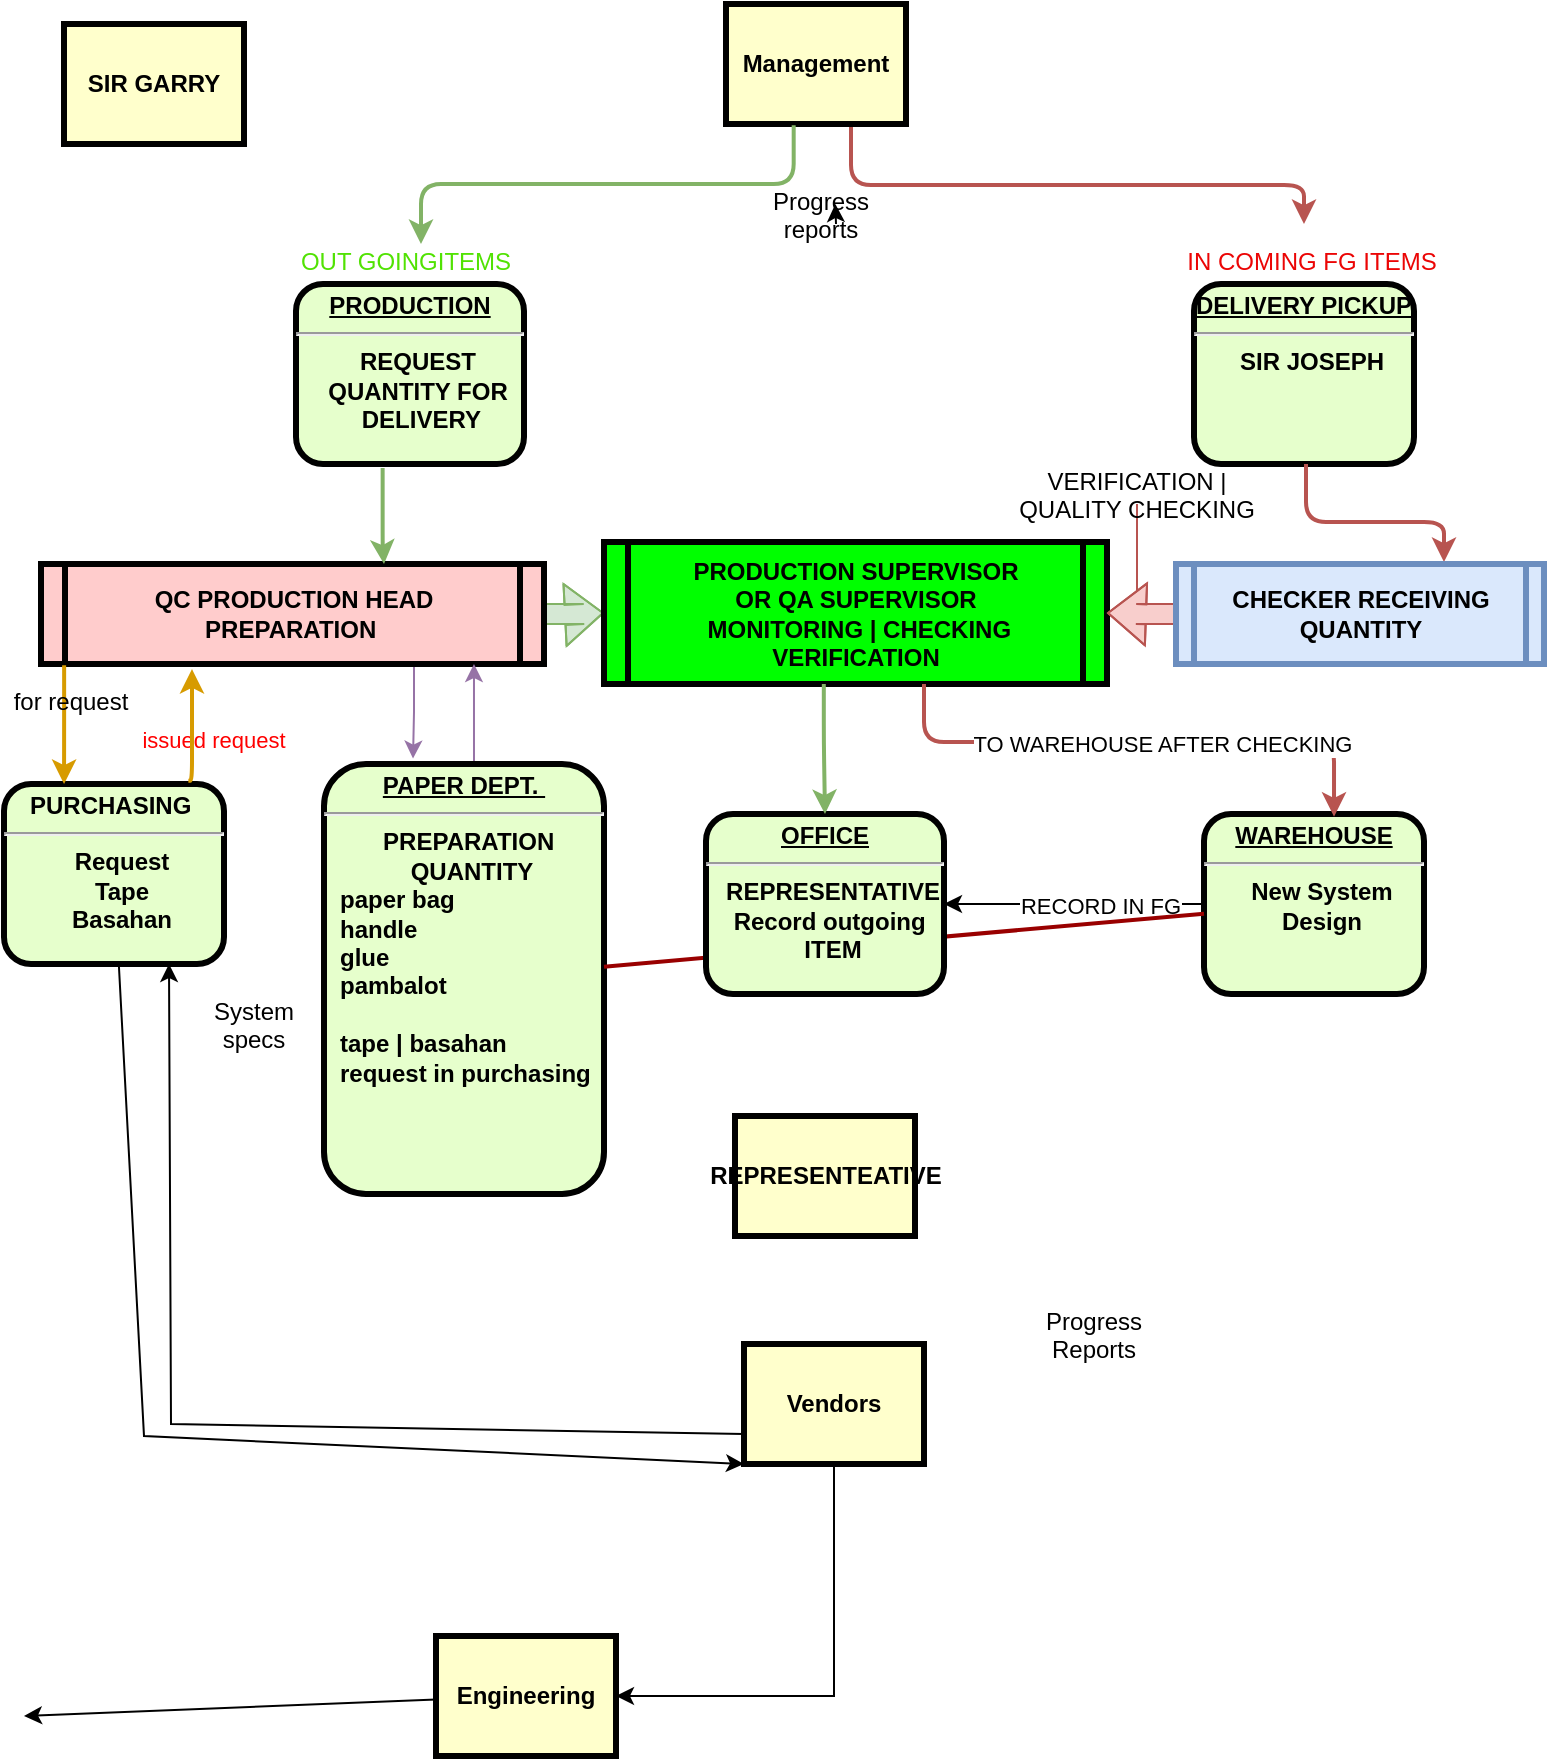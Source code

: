 <mxfile version="21.6.7" type="github">
  <diagram name="Page-1" id="c7558073-3199-34d8-9f00-42111426c3f3">
    <mxGraphModel dx="1780" dy="962" grid="1" gridSize="10" guides="1" tooltips="1" connect="1" arrows="1" fold="1" page="1" pageScale="1" pageWidth="826" pageHeight="1169" background="none" math="0" shadow="0">
      <root>
        <mxCell id="0" />
        <mxCell id="1" parent="0" />
        <mxCell id="2" value="&lt;p style=&quot;margin: 0px; margin-top: 4px; text-align: center; text-decoration: underline;&quot;&gt;&lt;strong&gt;PRODUCTION&lt;br&gt;&lt;/strong&gt;&lt;/p&gt;&lt;hr&gt;&lt;p style=&quot;margin: 0px; margin-left: 8px;&quot;&gt;REQUEST&lt;/p&gt;&lt;p style=&quot;margin: 0px; margin-left: 8px;&quot;&gt;QUANTITY FOR&lt;/p&gt;&lt;p style=&quot;margin: 0px; margin-left: 8px;&quot;&gt;&amp;nbsp;DELIVERY&lt;/p&gt;" style="verticalAlign=middle;align=center;overflow=fill;fontSize=12;fontFamily=Helvetica;html=1;rounded=1;fontStyle=1;strokeWidth=3;fillColor=#E6FFCC" parent="1" vertex="1">
          <mxGeometry x="176" y="164" width="114" height="90" as="geometry" />
        </mxCell>
        <mxCell id="3" value="SIR GARRY" style="whiteSpace=wrap;align=center;verticalAlign=middle;fontStyle=1;strokeWidth=3;fillColor=#FFFFCC" parent="1" vertex="1">
          <mxGeometry x="60" y="34" width="90" height="60" as="geometry" />
        </mxCell>
        <mxCell id="P1de6zjuFpXmfByZqaUR-125" style="edgeStyle=orthogonalEdgeStyle;rounded=0;orthogonalLoop=1;jettySize=auto;html=1;entryX=0.319;entryY=-0.002;entryDx=0;entryDy=0;entryPerimeter=0;exitX=0.728;exitY=1.046;exitDx=0;exitDy=0;exitPerimeter=0;fillColor=#e1d5e7;strokeColor=#9673a6;" edge="1" parent="1">
          <mxGeometry relative="1" as="geometry">
            <mxPoint x="231.442" y="354.0" as="sourcePoint" />
            <mxPoint x="234.51" y="401.27" as="targetPoint" />
            <Array as="points">
              <mxPoint x="235" y="354" />
              <mxPoint x="235" y="378" />
              <mxPoint x="234" y="378" />
            </Array>
          </mxGeometry>
        </mxCell>
        <mxCell id="P1de6zjuFpXmfByZqaUR-131" style="edgeStyle=orthogonalEdgeStyle;rounded=0;orthogonalLoop=1;jettySize=auto;html=1;entryX=0;entryY=0.5;entryDx=0;entryDy=0;fillColor=#d5e8d4;strokeColor=#82b366;shape=flexArrow;" edge="1" parent="1" source="5" target="P1de6zjuFpXmfByZqaUR-117">
          <mxGeometry relative="1" as="geometry" />
        </mxCell>
        <mxCell id="5" value="QC PRODUCTION HEAD PREPARATION " style="shape=process;whiteSpace=wrap;align=center;verticalAlign=middle;size=0.048;fontStyle=1;strokeWidth=3;fillColor=#FFCCCC" parent="1" vertex="1">
          <mxGeometry x="48.5" y="304" width="251.5" height="50" as="geometry" />
        </mxCell>
        <mxCell id="8" value="&lt;p style=&quot;margin: 0px; margin-top: 4px; text-align: center; text-decoration: underline;&quot;&gt;&lt;strong&gt;DELIVERY PICKUP&lt;/strong&gt;&lt;/p&gt;&lt;hr&gt;&lt;p style=&quot;margin: 0px; margin-left: 8px;&quot;&gt;SIR JOSEPH&lt;/p&gt;" style="verticalAlign=middle;align=center;overflow=fill;fontSize=12;fontFamily=Helvetica;html=1;rounded=1;fontStyle=1;strokeWidth=3;fillColor=#E6FFCC" parent="1" vertex="1">
          <mxGeometry x="625" y="164" width="110" height="90" as="geometry" />
        </mxCell>
        <mxCell id="P1de6zjuFpXmfByZqaUR-148" style="edgeStyle=orthogonalEdgeStyle;rounded=0;orthogonalLoop=1;jettySize=auto;html=1;entryX=1;entryY=0.5;entryDx=0;entryDy=0;" edge="1" parent="1" source="9" target="P1de6zjuFpXmfByZqaUR-143">
          <mxGeometry relative="1" as="geometry" />
        </mxCell>
        <mxCell id="P1de6zjuFpXmfByZqaUR-149" value="RECORD IN FG" style="edgeLabel;html=1;align=center;verticalAlign=middle;resizable=0;points=[];" vertex="1" connectable="0" parent="P1de6zjuFpXmfByZqaUR-148">
          <mxGeometry x="-0.197" y="1" relative="1" as="geometry">
            <mxPoint as="offset" />
          </mxGeometry>
        </mxCell>
        <mxCell id="9" value="&lt;p style=&quot;margin: 0px; margin-top: 4px; text-align: center; text-decoration: underline;&quot;&gt;WAREHOUSE&lt;/p&gt;&lt;hr&gt;&lt;p style=&quot;margin: 0px; margin-left: 8px;&quot;&gt;New System&lt;/p&gt;&lt;p style=&quot;margin: 0px; margin-left: 8px;&quot;&gt;Design&lt;/p&gt;" style="verticalAlign=middle;align=center;overflow=fill;fontSize=12;fontFamily=Helvetica;html=1;rounded=1;fontStyle=1;strokeWidth=3;fillColor=#E6FFCC" parent="1" vertex="1">
          <mxGeometry x="630" y="429" width="110" height="90" as="geometry" />
        </mxCell>
        <mxCell id="P1de6zjuFpXmfByZqaUR-163" style="edgeStyle=none;rounded=0;orthogonalLoop=1;jettySize=auto;html=1;entryX=0;entryY=1;entryDx=0;entryDy=0;" edge="1" parent="1" source="10" target="15">
          <mxGeometry relative="1" as="geometry">
            <mxPoint x="100.0" y="720" as="targetPoint" />
            <Array as="points">
              <mxPoint x="100" y="740" />
            </Array>
          </mxGeometry>
        </mxCell>
        <mxCell id="10" value="&lt;p style=&quot;margin: 4px 0px 0px; text-align: center;&quot;&gt;&lt;strong style=&quot;&quot;&gt;&lt;strong style=&quot;&quot;&gt;PURCHASING&amp;nbsp;&lt;/strong&gt;&lt;br&gt;&lt;/strong&gt;&lt;/p&gt;&lt;hr&gt;&lt;p style=&quot;margin: 0px; margin-left: 8px;&quot;&gt;Request&lt;/p&gt;&lt;p style=&quot;margin: 0px; margin-left: 8px;&quot;&gt;Tape&lt;/p&gt;&lt;p style=&quot;margin: 0px; margin-left: 8px;&quot;&gt;Basahan&lt;/p&gt;" style="verticalAlign=middle;align=center;overflow=fill;fontSize=12;fontFamily=Helvetica;html=1;rounded=1;fontStyle=1;strokeWidth=3;fillColor=#E6FFCC" parent="1" vertex="1">
          <mxGeometry x="30.0" y="414" width="110" height="90" as="geometry" />
        </mxCell>
        <mxCell id="12" value="Management" style="whiteSpace=wrap;align=center;verticalAlign=middle;fontStyle=1;strokeWidth=3;fillColor=#FFFFCC" parent="1" vertex="1">
          <mxGeometry x="391" y="24.0" width="90" height="60" as="geometry" />
        </mxCell>
        <mxCell id="13" value="REPRESENTEATIVE" style="whiteSpace=wrap;align=center;verticalAlign=middle;fontStyle=1;strokeWidth=3;fillColor=#FFFFCC" parent="1" vertex="1">
          <mxGeometry x="395.5" y="580" width="90" height="60" as="geometry" />
        </mxCell>
        <mxCell id="P1de6zjuFpXmfByZqaUR-165" style="edgeStyle=none;rounded=0;orthogonalLoop=1;jettySize=auto;html=1;" edge="1" parent="1" source="14">
          <mxGeometry relative="1" as="geometry">
            <mxPoint x="40" y="880" as="targetPoint" />
          </mxGeometry>
        </mxCell>
        <mxCell id="14" value="Engineering" style="whiteSpace=wrap;align=center;verticalAlign=middle;fontStyle=1;strokeWidth=3;fillColor=#FFFFCC" parent="1" vertex="1">
          <mxGeometry x="246" y="840.0" width="90" height="60" as="geometry" />
        </mxCell>
        <mxCell id="P1de6zjuFpXmfByZqaUR-162" style="edgeStyle=none;rounded=0;orthogonalLoop=1;jettySize=auto;html=1;entryX=0.75;entryY=1;entryDx=0;entryDy=0;exitX=0;exitY=0.75;exitDx=0;exitDy=0;" edge="1" parent="1" source="15" target="10">
          <mxGeometry relative="1" as="geometry">
            <mxPoint x="123.5" y="504" as="targetPoint" />
            <mxPoint x="423.5" y="720.028" as="sourcePoint" />
            <Array as="points">
              <mxPoint x="113.5" y="734" />
            </Array>
          </mxGeometry>
        </mxCell>
        <mxCell id="P1de6zjuFpXmfByZqaUR-164" style="edgeStyle=none;rounded=0;orthogonalLoop=1;jettySize=auto;html=1;entryX=1;entryY=0.5;entryDx=0;entryDy=0;" edge="1" parent="1" source="15" target="14">
          <mxGeometry relative="1" as="geometry">
            <Array as="points">
              <mxPoint x="445" y="870" />
            </Array>
          </mxGeometry>
        </mxCell>
        <mxCell id="15" value="Vendors" style="whiteSpace=wrap;align=center;verticalAlign=middle;fontStyle=1;strokeWidth=3;fillColor=#FFFFCC" parent="1" vertex="1">
          <mxGeometry x="400.0" y="694" width="90" height="60" as="geometry" />
        </mxCell>
        <mxCell id="P1de6zjuFpXmfByZqaUR-124" style="edgeStyle=orthogonalEdgeStyle;rounded=0;orthogonalLoop=1;jettySize=auto;html=1;entryX=0.821;entryY=0.98;entryDx=0;entryDy=0;entryPerimeter=0;fillColor=#e1d5e7;strokeColor=#9673a6;" edge="1" parent="1">
          <mxGeometry relative="1" as="geometry">
            <mxPoint x="270.001" y="405" as="sourcePoint" />
            <mxPoint x="264.991" y="354" as="targetPoint" />
            <Array as="points">
              <mxPoint x="265" y="405" />
            </Array>
          </mxGeometry>
        </mxCell>
        <mxCell id="11" value="&lt;p style=&quot;margin: 0px; margin-top: 4px; text-align: center; text-decoration: underline;&quot;&gt;PAPER DEPT.&amp;nbsp;&lt;/p&gt;&lt;hr&gt;&lt;p style=&quot;margin: 0px; margin-left: 8px;&quot;&gt;PREPARATION&amp;nbsp;&lt;/p&gt;&lt;p style=&quot;margin: 0px; margin-left: 8px;&quot;&gt;QUANTITY&lt;/p&gt;&lt;p style=&quot;text-align: left; margin: 0px 0px 0px 8px;&quot;&gt;&lt;span style=&quot;background-color: initial;&quot;&gt;paper bag&lt;/span&gt;&lt;/p&gt;&lt;p style=&quot;text-align: left; margin: 0px 0px 0px 8px;&quot;&gt;handle&lt;/p&gt;&lt;p style=&quot;text-align: left; margin: 0px 0px 0px 8px;&quot;&gt;glue&lt;/p&gt;&lt;p style=&quot;text-align: left; margin: 0px 0px 0px 8px;&quot;&gt;pambalot&lt;/p&gt;&lt;p style=&quot;text-align: left; margin: 0px 0px 0px 8px;&quot;&gt;&lt;br&gt;&lt;/p&gt;&lt;p style=&quot;text-align: left; margin: 0px 0px 0px 8px;&quot;&gt;tape | basahan&amp;nbsp;&lt;/p&gt;&lt;p style=&quot;text-align: left; margin: 0px 0px 0px 8px;&quot;&gt;request in purchasing&lt;/p&gt;" style="verticalAlign=middle;align=center;overflow=fill;fontSize=12;fontFamily=Helvetica;html=1;rounded=1;fontStyle=1;strokeWidth=3;fillColor=#E6FFCC" parent="1" vertex="1">
          <mxGeometry x="190" y="404" width="140" height="215" as="geometry" />
        </mxCell>
        <mxCell id="51" value="" style="endArrow=none;noEdgeStyle=1;strokeColor=#990000;strokeWidth=2" parent="1" source="9" target="11" edge="1">
          <mxGeometry relative="1" as="geometry">
            <mxPoint x="205.008" y="435" as="sourcePoint" />
            <mxPoint x="400.328" y="604" as="targetPoint" />
          </mxGeometry>
        </mxCell>
        <mxCell id="53" value="OUT GOINGITEMS&#xa;" style="text;spacingTop=-5;align=center;fontColor=#51e203;" parent="1" vertex="1">
          <mxGeometry x="216" y="144" width="30" height="20" as="geometry" />
        </mxCell>
        <mxCell id="58" value="" style="edgeStyle=elbowEdgeStyle;elbow=vertical;strokeColor=#82b366;strokeWidth=2;exitX=0.376;exitY=1.011;exitDx=0;exitDy=0;exitPerimeter=0;fillColor=#d5e8d4;entryX=0.75;entryY=0;entryDx=0;entryDy=0;" parent="1" source="12" target="53" edge="1">
          <mxGeometry width="100" height="100" relative="1" as="geometry">
            <mxPoint x="423.53" y="190.0" as="sourcePoint" />
            <mxPoint x="423.5" y="300.04" as="targetPoint" />
            <Array as="points">
              <mxPoint x="300" y="114" />
            </Array>
          </mxGeometry>
        </mxCell>
        <mxCell id="P1de6zjuFpXmfByZqaUR-106" style="edgeStyle=orthogonalEdgeStyle;rounded=0;orthogonalLoop=1;jettySize=auto;html=1;exitX=0.75;exitY=1;exitDx=0;exitDy=0;" edge="1" parent="1" source="62">
          <mxGeometry relative="1" as="geometry">
            <mxPoint x="445.667" y="124" as="targetPoint" />
          </mxGeometry>
        </mxCell>
        <mxCell id="62" value="Progress&#xa;reports" style="text;spacingTop=-5;align=center" parent="1" vertex="1">
          <mxGeometry x="423.5" y="114.0" width="30" height="20" as="geometry" />
        </mxCell>
        <mxCell id="P1de6zjuFpXmfByZqaUR-160" style="edgeStyle=none;rounded=0;orthogonalLoop=1;jettySize=auto;html=1;fillColor=#f8cecc;strokeColor=#b85450;" edge="1" parent="1" source="79">
          <mxGeometry relative="1" as="geometry">
            <mxPoint x="596.5" y="330" as="targetPoint" />
          </mxGeometry>
        </mxCell>
        <mxCell id="79" value="VERIFICATION | &#xa;QUALITY CHECKING" style="text;spacingTop=-5;align=center" parent="1" vertex="1">
          <mxGeometry x="581.5" y="254" width="30" height="20" as="geometry" />
        </mxCell>
        <mxCell id="82" value="Progress&#xa;Reports" style="text;spacingTop=-5;align=center" parent="1" vertex="1">
          <mxGeometry x="560.0" y="674.0" width="30" height="20" as="geometry" />
        </mxCell>
        <mxCell id="94" value="System&#xa;specs" style="text;spacingTop=-5;align=center" parent="1" vertex="1">
          <mxGeometry x="140.0" y="519.0" width="30" height="20" as="geometry" />
        </mxCell>
        <mxCell id="P1de6zjuFpXmfByZqaUR-98" style="edgeStyle=orthogonalEdgeStyle;rounded=0;orthogonalLoop=1;jettySize=auto;html=1;exitX=0.5;exitY=1;exitDx=0;exitDy=0;" edge="1" parent="1" source="53" target="53">
          <mxGeometry relative="1" as="geometry" />
        </mxCell>
        <mxCell id="P1de6zjuFpXmfByZqaUR-100" value="" style="edgeStyle=elbowEdgeStyle;elbow=vertical;strokeColor=#82b366;strokeWidth=2;exitX=0.38;exitY=1.022;exitDx=0;exitDy=0;exitPerimeter=0;fillColor=#d5e8d4;" edge="1" parent="1" source="2">
          <mxGeometry width="100" height="100" relative="1" as="geometry">
            <mxPoint x="236" y="254" as="sourcePoint" />
            <mxPoint x="220" y="304" as="targetPoint" />
            <Array as="points">
              <mxPoint x="230" y="294" />
            </Array>
          </mxGeometry>
        </mxCell>
        <mxCell id="P1de6zjuFpXmfByZqaUR-101" value="" style="edgeStyle=elbowEdgeStyle;elbow=vertical;strokeColor=#b85450;strokeWidth=2;exitX=0.376;exitY=1.011;exitDx=0;exitDy=0;exitPerimeter=0;fillColor=#f8cecc;" edge="1" parent="1">
          <mxGeometry width="100" height="100" relative="1" as="geometry">
            <mxPoint x="453.5" y="85.5" as="sourcePoint" />
            <mxPoint x="680" y="134" as="targetPoint" />
            <Array as="points">
              <mxPoint x="328.5" y="114.5" />
            </Array>
          </mxGeometry>
        </mxCell>
        <mxCell id="P1de6zjuFpXmfByZqaUR-102" value="IN COMING FG ITEMS&#xa;" style="text;spacingTop=-5;align=center;fontColor=#eb0505;" vertex="1" parent="1">
          <mxGeometry x="669" y="144" width="30" height="20" as="geometry" />
        </mxCell>
        <mxCell id="91" value="issued request" style="text;spacingTop=-5;align=center;fontSize=11;fontColor=#ff0000;" parent="1" vertex="1">
          <mxGeometry x="120" y="384.0" width="30" height="20" as="geometry" />
        </mxCell>
        <mxCell id="P1de6zjuFpXmfByZqaUR-108" value="" style="edgeStyle=elbowEdgeStyle;elbow=horizontal;strokeColor=#d79b00;strokeWidth=2;fillColor=#ffe6cc;entryX=0.304;entryY=1.051;entryDx=0;entryDy=0;entryPerimeter=0;exitX=0.838;exitY=-0.018;exitDx=0;exitDy=0;exitPerimeter=0;" edge="1" parent="1" source="10" target="5">
          <mxGeometry width="100" height="100" relative="1" as="geometry">
            <mxPoint x="124" y="448" as="sourcePoint" />
            <mxPoint x="124" y="394" as="targetPoint" />
            <Array as="points">
              <mxPoint x="124" y="414" />
            </Array>
          </mxGeometry>
        </mxCell>
        <mxCell id="P1de6zjuFpXmfByZqaUR-117" value="PRODUCTION SUPERVISOR&#xa;OR QA SUPERVISOR&#xa; MONITORING | CHECKING VERIFICATION" style="shape=process;whiteSpace=wrap;align=center;verticalAlign=middle;size=0.048;fontStyle=1;strokeWidth=3;fillColor=#00FF00;" vertex="1" parent="1">
          <mxGeometry x="330" y="293" width="251.5" height="71" as="geometry" />
        </mxCell>
        <mxCell id="P1de6zjuFpXmfByZqaUR-134" value="" style="edgeStyle=elbowEdgeStyle;elbow=vertical;strokeColor=#b85450;strokeWidth=2;exitX=0.5;exitY=1;exitDx=0;exitDy=0;fillColor=#f8cecc;" edge="1" parent="1">
          <mxGeometry width="100" height="100" relative="1" as="geometry">
            <mxPoint x="681" y="254" as="sourcePoint" />
            <mxPoint x="750" y="303" as="targetPoint" />
            <Array as="points">
              <mxPoint x="516" y="283" />
            </Array>
          </mxGeometry>
        </mxCell>
        <mxCell id="P1de6zjuFpXmfByZqaUR-141" style="edgeStyle=orthogonalEdgeStyle;rounded=0;orthogonalLoop=1;jettySize=auto;html=1;entryX=1;entryY=0.5;entryDx=0;entryDy=0;fillColor=#f8cecc;strokeColor=#b85450;shape=flexArrow;" edge="1" parent="1" source="P1de6zjuFpXmfByZqaUR-138" target="P1de6zjuFpXmfByZqaUR-117">
          <mxGeometry relative="1" as="geometry" />
        </mxCell>
        <mxCell id="P1de6zjuFpXmfByZqaUR-138" value="CHECKER RECEIVING QUANTITY" style="shape=process;whiteSpace=wrap;align=center;verticalAlign=middle;size=0.048;fontStyle=1;strokeWidth=3;fillColor=#dae8fc;strokeColor=#6c8ebf;" vertex="1" parent="1">
          <mxGeometry x="616" y="304" width="184" height="50" as="geometry" />
        </mxCell>
        <mxCell id="P1de6zjuFpXmfByZqaUR-139" value="" style="edgeStyle=elbowEdgeStyle;elbow=vertical;strokeColor=#d79b00;strokeWidth=2;fillColor=#ffe6cc;exitX=0.046;exitY=1.012;exitDx=0;exitDy=0;exitPerimeter=0;entryX=0.273;entryY=0;entryDx=0;entryDy=0;entryPerimeter=0;" edge="1" parent="1" source="5" target="10">
          <mxGeometry width="100" height="100" relative="1" as="geometry">
            <mxPoint x="60" y="355" as="sourcePoint" />
            <mxPoint x="60" y="449" as="targetPoint" />
            <Array as="points" />
          </mxGeometry>
        </mxCell>
        <mxCell id="90" value="for request&#xa;" style="text;spacingTop=-5;align=center;shadow=1;" parent="1" vertex="1">
          <mxGeometry x="48.5" y="364" width="30" height="20" as="geometry" />
        </mxCell>
        <mxCell id="P1de6zjuFpXmfByZqaUR-143" value="&lt;p style=&quot;margin: 0px; margin-top: 4px; text-align: center; text-decoration: underline;&quot;&gt;&lt;strong&gt;OFFICE&lt;/strong&gt;&lt;/p&gt;&lt;hr&gt;&lt;p style=&quot;margin: 0px; margin-left: 8px;&quot;&gt;REPRESENTATIVE&lt;/p&gt;&lt;p style=&quot;margin: 0px; margin-left: 8px;&quot;&gt;Record outgoing&amp;nbsp;&lt;/p&gt;&lt;p style=&quot;margin: 0px; margin-left: 8px;&quot;&gt;ITEM&lt;/p&gt;" style="verticalAlign=middle;align=center;overflow=fill;fontSize=12;fontFamily=Helvetica;html=1;rounded=1;fontStyle=1;strokeWidth=3;fillColor=#E6FFCC" vertex="1" parent="1">
          <mxGeometry x="381" y="429" width="119" height="90" as="geometry" />
        </mxCell>
        <mxCell id="P1de6zjuFpXmfByZqaUR-144" value="" style="edgeStyle=elbowEdgeStyle;elbow=vertical;strokeColor=#82b366;strokeWidth=2;exitX=0.437;exitY=1;exitDx=0;exitDy=0;exitPerimeter=0;fillColor=#d5e8d4;entryX=0.5;entryY=0;entryDx=0;entryDy=0;" edge="1" parent="1" source="P1de6zjuFpXmfByZqaUR-117" target="P1de6zjuFpXmfByZqaUR-143">
          <mxGeometry width="100" height="100" relative="1" as="geometry">
            <mxPoint x="432" y="364" as="sourcePoint" />
            <mxPoint x="450" y="414" as="targetPoint" />
            <Array as="points">
              <mxPoint x="440" y="393" />
            </Array>
          </mxGeometry>
        </mxCell>
        <mxCell id="P1de6zjuFpXmfByZqaUR-146" value="" style="edgeStyle=elbowEdgeStyle;elbow=vertical;strokeColor=#b85450;strokeWidth=2;exitX=0.376;exitY=1.011;exitDx=0;exitDy=0;exitPerimeter=0;fillColor=#f8cecc;entryX=0.591;entryY=0.015;entryDx=0;entryDy=0;entryPerimeter=0;" edge="1" parent="1" target="9">
          <mxGeometry width="100" height="100" relative="1" as="geometry">
            <mxPoint x="490" y="364" as="sourcePoint" />
            <mxPoint x="716.5" y="412.5" as="targetPoint" />
            <Array as="points">
              <mxPoint x="365" y="393" />
            </Array>
          </mxGeometry>
        </mxCell>
        <mxCell id="P1de6zjuFpXmfByZqaUR-150" value="TO WAREHOUSE AFTER CHECKING" style="edgeLabel;html=1;align=center;verticalAlign=middle;resizable=0;points=[];" vertex="1" connectable="0" parent="P1de6zjuFpXmfByZqaUR-146">
          <mxGeometry x="0.091" y="-1" relative="1" as="geometry">
            <mxPoint as="offset" />
          </mxGeometry>
        </mxCell>
      </root>
    </mxGraphModel>
  </diagram>
</mxfile>
